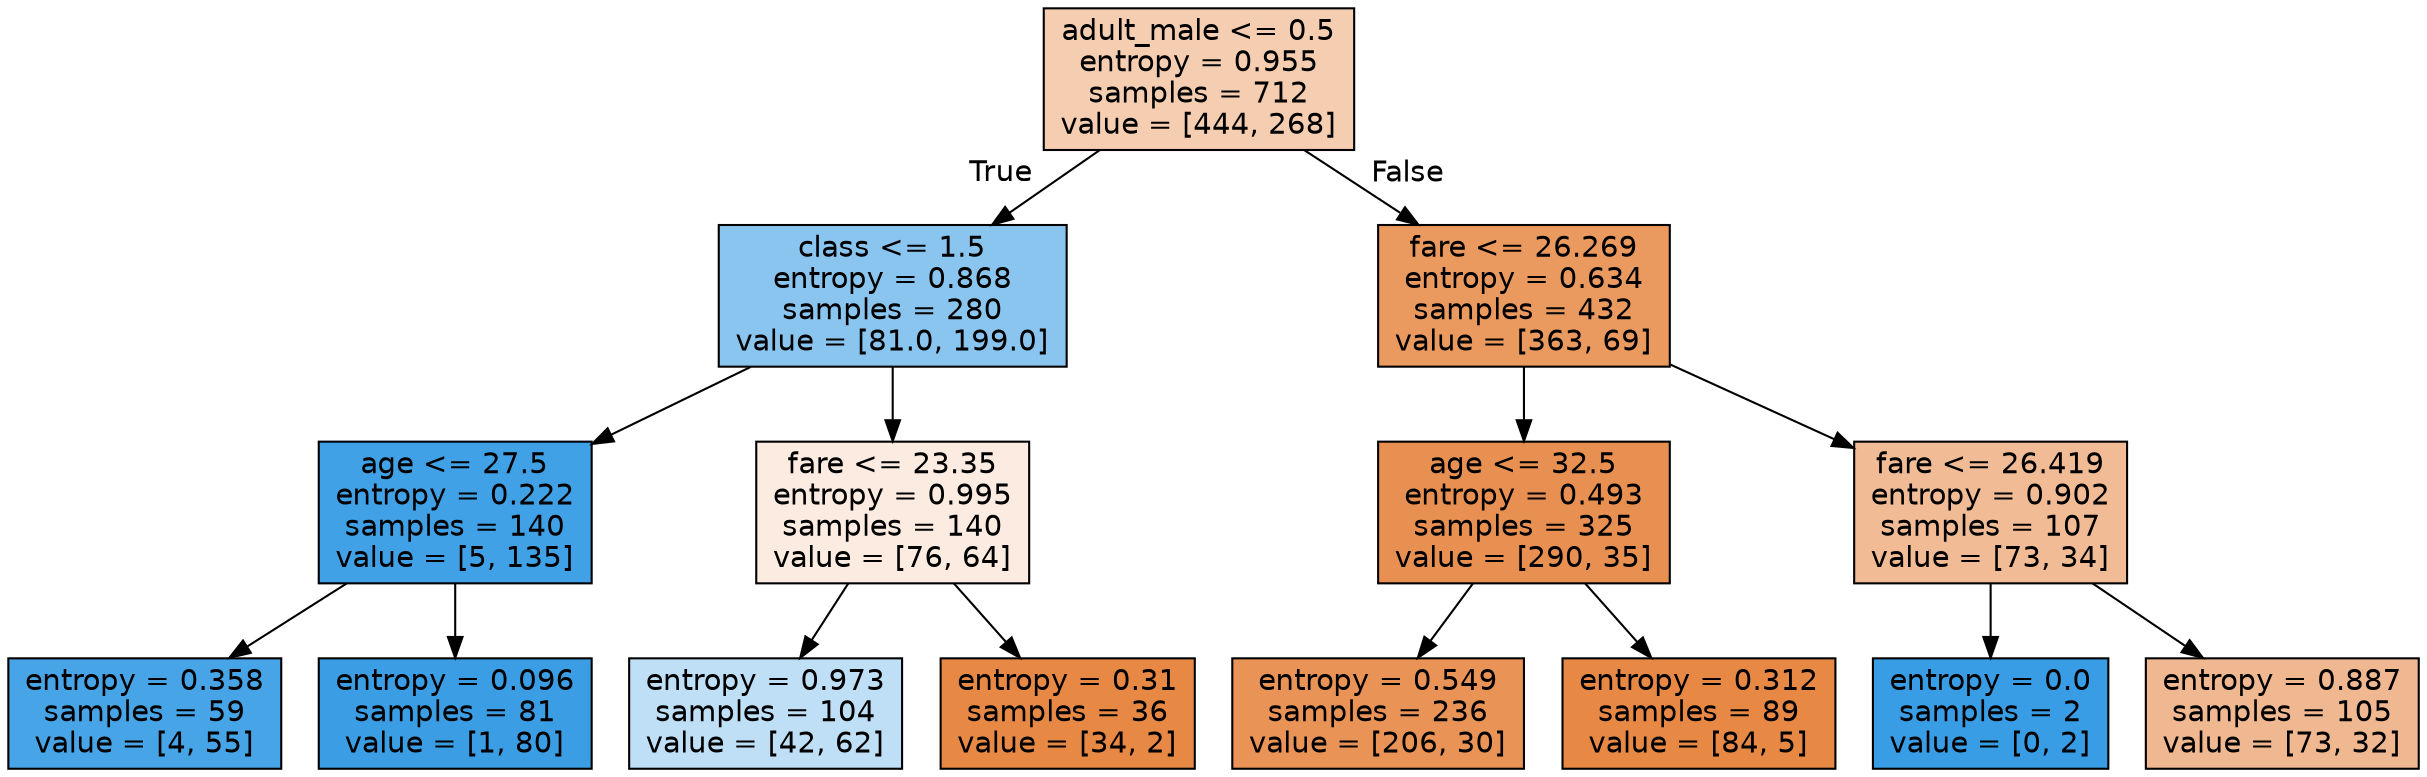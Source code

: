 digraph Tree {
node [shape=box, style="filled", color="black", fontname="helvetica"] ;
edge [fontname="helvetica"] ;
0 [label="adult_male <= 0.5\nentropy = 0.955\nsamples = 712\nvalue = [444, 268]", fillcolor="#f5cdb1"] ;
1 [label="class <= 1.5\nentropy = 0.868\nsamples = 280\nvalue = [81.0, 199.0]", fillcolor="#8ac5f0"] ;
0 -> 1 [labeldistance=2.5, labelangle=45, headlabel="True"] ;
2 [label="age <= 27.5\nentropy = 0.222\nsamples = 140\nvalue = [5, 135]", fillcolor="#40a1e6"] ;
1 -> 2 ;
3 [label="entropy = 0.358\nsamples = 59\nvalue = [4, 55]", fillcolor="#47a4e7"] ;
2 -> 3 ;
4 [label="entropy = 0.096\nsamples = 81\nvalue = [1, 80]", fillcolor="#3b9ee5"] ;
2 -> 4 ;
5 [label="fare <= 23.35\nentropy = 0.995\nsamples = 140\nvalue = [76, 64]", fillcolor="#fbebe0"] ;
1 -> 5 ;
6 [label="entropy = 0.973\nsamples = 104\nvalue = [42, 62]", fillcolor="#bfdff7"] ;
5 -> 6 ;
7 [label="entropy = 0.31\nsamples = 36\nvalue = [34, 2]", fillcolor="#e78845"] ;
5 -> 7 ;
8 [label="fare <= 26.269\nentropy = 0.634\nsamples = 432\nvalue = [363, 69]", fillcolor="#ea995f"] ;
0 -> 8 [labeldistance=2.5, labelangle=-45, headlabel="False"] ;
9 [label="age <= 32.5\nentropy = 0.493\nsamples = 325\nvalue = [290, 35]", fillcolor="#e89051"] ;
8 -> 9 ;
10 [label="entropy = 0.549\nsamples = 236\nvalue = [206, 30]", fillcolor="#e99356"] ;
9 -> 10 ;
11 [label="entropy = 0.312\nsamples = 89\nvalue = [84, 5]", fillcolor="#e78845"] ;
9 -> 11 ;
12 [label="fare <= 26.419\nentropy = 0.902\nsamples = 107\nvalue = [73, 34]", fillcolor="#f1bc95"] ;
8 -> 12 ;
13 [label="entropy = 0.0\nsamples = 2\nvalue = [0, 2]", fillcolor="#399de5"] ;
12 -> 13 ;
14 [label="entropy = 0.887\nsamples = 105\nvalue = [73, 32]", fillcolor="#f0b890"] ;
12 -> 14 ;
}